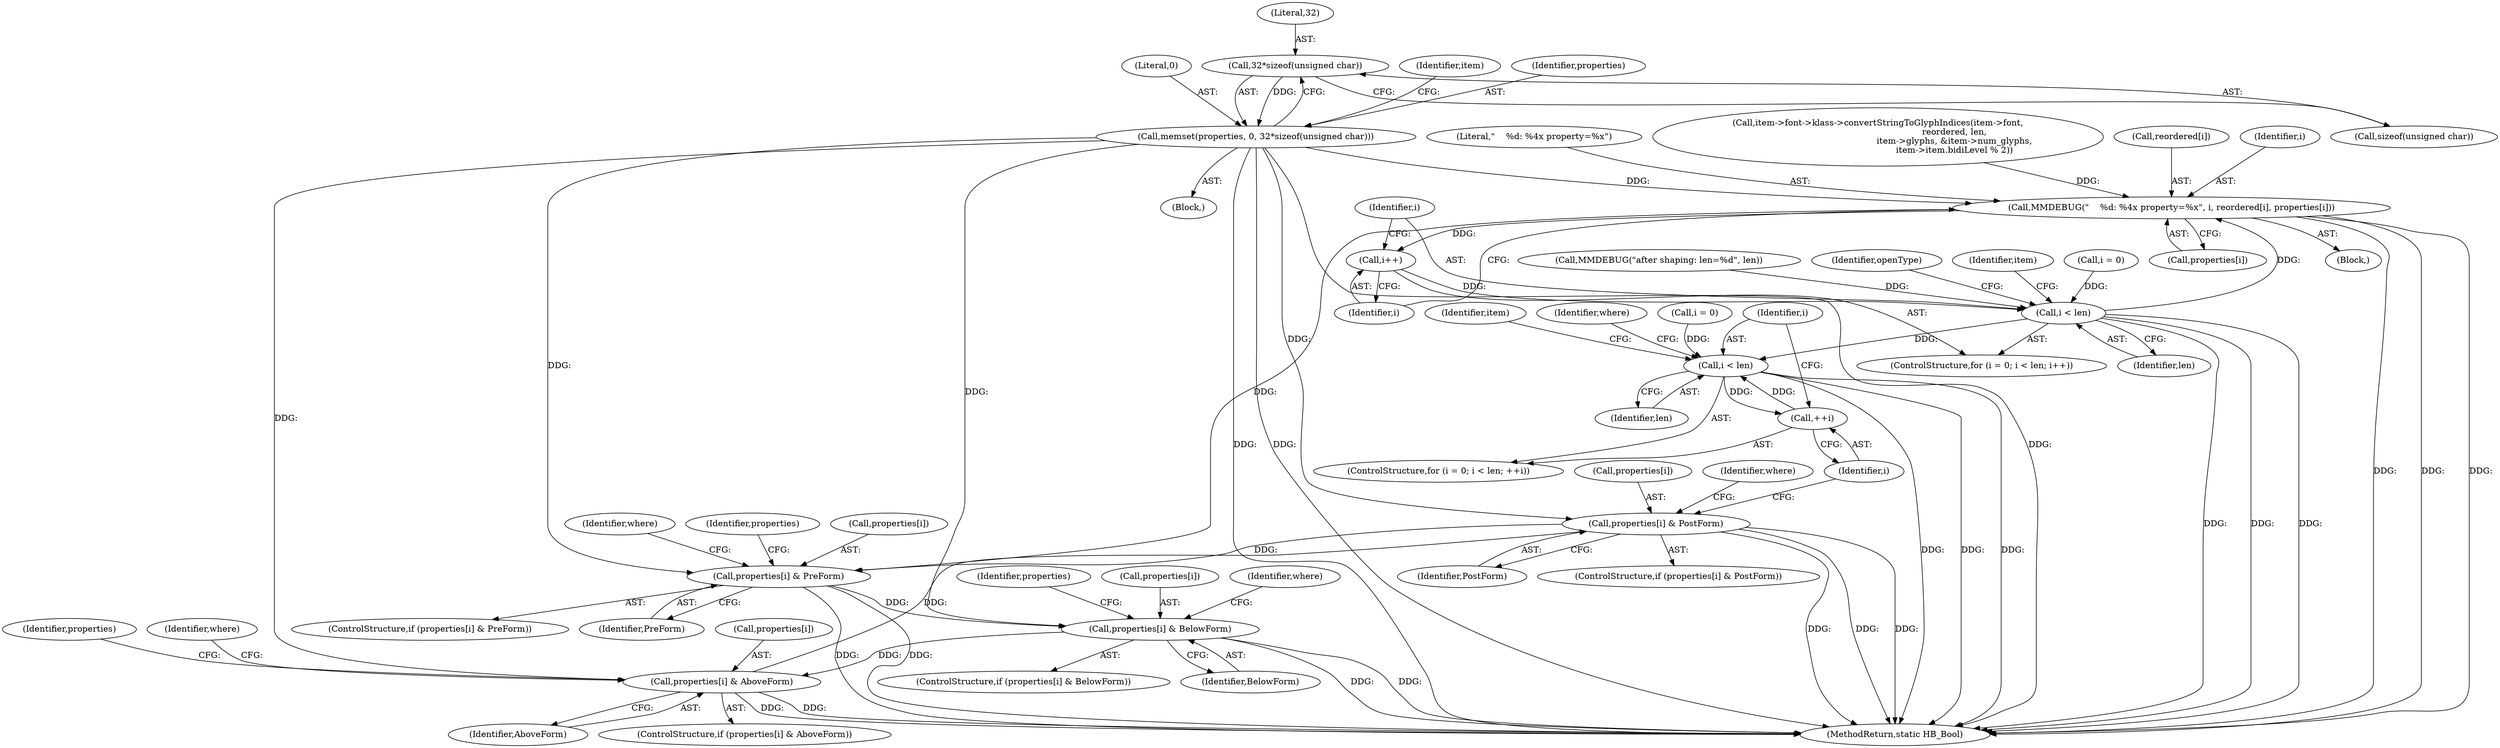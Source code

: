 digraph "0_Chrome_2953a669ec0a32a25c6250d34bf895ec0eb63d27@API" {
"1000172" [label="(Call,32*sizeof(unsigned char))"];
"1000169" [label="(Call,memset(properties, 0, 32*sizeof(unsigned char)))"];
"1000682" [label="(Call,MMDEBUG(\"    %d: %4x property=%x\", i, reordered[i], properties[i]))"];
"1000643" [label="(Call,i++)"];
"1000640" [label="(Call,i < len)"];
"1000699" [label="(Call,i < len)"];
"1000702" [label="(Call,++i)"];
"1000722" [label="(Call,properties[i] & PreForm)"];
"1000733" [label="(Call,properties[i] & BelowForm)"];
"1000744" [label="(Call,properties[i] & AboveForm)"];
"1000755" [label="(Call,properties[i] & PostForm)"];
"1000726" [label="(Identifier,PreForm)"];
"1000611" [label="(Call,item->font->klass->convertStringToGlyphIndices(item->font,\n                                                        reordered, len,\n                                                        item->glyphs, &item->num_glyphs,\n                                                        item->item.bidiLevel % 2))"];
"1000762" [label="(Identifier,where)"];
"1000642" [label="(Identifier,len)"];
"1000695" [label="(ControlStructure,for (i = 0; i < len; ++i))"];
"1000180" [label="(Identifier,item)"];
"1000170" [label="(Identifier,properties)"];
"1000636" [label="(ControlStructure,for (i = 0; i < len; i++))"];
"1000682" [label="(Call,MMDEBUG(\"    %d: %4x property=%x\", i, reordered[i], properties[i]))"];
"1000707" [label="(Identifier,where)"];
"1000174" [label="(Call,sizeof(unsigned char))"];
"1000688" [label="(Call,properties[i])"];
"1000650" [label="(Identifier,item)"];
"1000637" [label="(Call,i = 0)"];
"1000729" [label="(Identifier,where)"];
"1000696" [label="(Call,i = 0)"];
"1000740" [label="(Identifier,where)"];
"1000644" [label="(Identifier,i)"];
"1000640" [label="(Call,i < len)"];
"1000641" [label="(Identifier,i)"];
"1000744" [label="(Call,properties[i] & AboveForm)"];
"1000755" [label="(Call,properties[i] & PostForm)"];
"1000113" [label="(Block,)"];
"1000633" [label="(Call,MMDEBUG(\"after shaping: len=%d\", len))"];
"1000759" [label="(Identifier,PostForm)"];
"1000685" [label="(Call,reordered[i])"];
"1000169" [label="(Call,memset(properties, 0, 32*sizeof(unsigned char)))"];
"1000757" [label="(Identifier,properties)"];
"1000701" [label="(Identifier,len)"];
"1000702" [label="(Call,++i)"];
"1000732" [label="(ControlStructure,if (properties[i] & BelowForm))"];
"1000737" [label="(Identifier,BelowForm)"];
"1000700" [label="(Identifier,i)"];
"1000793" [label="(MethodReturn,static HB_Bool)"];
"1000643" [label="(Call,i++)"];
"1000754" [label="(ControlStructure,if (properties[i] & PostForm))"];
"1000684" [label="(Identifier,i)"];
"1000172" [label="(Call,32*sizeof(unsigned char))"];
"1000683" [label="(Literal,\"    %d: %4x property=%x\")"];
"1000746" [label="(Identifier,properties)"];
"1000751" [label="(Identifier,where)"];
"1000748" [label="(Identifier,AboveForm)"];
"1000171" [label="(Literal,0)"];
"1000173" [label="(Literal,32)"];
"1000734" [label="(Call,properties[i])"];
"1000722" [label="(Call,properties[i] & PreForm)"];
"1000735" [label="(Identifier,properties)"];
"1000723" [label="(Call,properties[i])"];
"1000692" [label="(Identifier,openType)"];
"1000699" [label="(Call,i < len)"];
"1000703" [label="(Identifier,i)"];
"1000756" [label="(Call,properties[i])"];
"1000645" [label="(Block,)"];
"1000721" [label="(ControlStructure,if (properties[i] & PreForm))"];
"1000745" [label="(Call,properties[i])"];
"1000766" [label="(Identifier,item)"];
"1000743" [label="(ControlStructure,if (properties[i] & AboveForm))"];
"1000733" [label="(Call,properties[i] & BelowForm)"];
"1000172" -> "1000169"  [label="AST: "];
"1000172" -> "1000174"  [label="CFG: "];
"1000173" -> "1000172"  [label="AST: "];
"1000174" -> "1000172"  [label="AST: "];
"1000169" -> "1000172"  [label="CFG: "];
"1000172" -> "1000169"  [label="DDG: "];
"1000169" -> "1000113"  [label="AST: "];
"1000170" -> "1000169"  [label="AST: "];
"1000171" -> "1000169"  [label="AST: "];
"1000180" -> "1000169"  [label="CFG: "];
"1000169" -> "1000793"  [label="DDG: "];
"1000169" -> "1000793"  [label="DDG: "];
"1000169" -> "1000793"  [label="DDG: "];
"1000169" -> "1000682"  [label="DDG: "];
"1000169" -> "1000722"  [label="DDG: "];
"1000169" -> "1000733"  [label="DDG: "];
"1000169" -> "1000744"  [label="DDG: "];
"1000169" -> "1000755"  [label="DDG: "];
"1000682" -> "1000645"  [label="AST: "];
"1000682" -> "1000688"  [label="CFG: "];
"1000683" -> "1000682"  [label="AST: "];
"1000684" -> "1000682"  [label="AST: "];
"1000685" -> "1000682"  [label="AST: "];
"1000688" -> "1000682"  [label="AST: "];
"1000644" -> "1000682"  [label="CFG: "];
"1000682" -> "1000793"  [label="DDG: "];
"1000682" -> "1000793"  [label="DDG: "];
"1000682" -> "1000793"  [label="DDG: "];
"1000682" -> "1000643"  [label="DDG: "];
"1000640" -> "1000682"  [label="DDG: "];
"1000611" -> "1000682"  [label="DDG: "];
"1000682" -> "1000722"  [label="DDG: "];
"1000643" -> "1000636"  [label="AST: "];
"1000643" -> "1000644"  [label="CFG: "];
"1000644" -> "1000643"  [label="AST: "];
"1000641" -> "1000643"  [label="CFG: "];
"1000643" -> "1000640"  [label="DDG: "];
"1000640" -> "1000636"  [label="AST: "];
"1000640" -> "1000642"  [label="CFG: "];
"1000641" -> "1000640"  [label="AST: "];
"1000642" -> "1000640"  [label="AST: "];
"1000650" -> "1000640"  [label="CFG: "];
"1000692" -> "1000640"  [label="CFG: "];
"1000640" -> "1000793"  [label="DDG: "];
"1000640" -> "1000793"  [label="DDG: "];
"1000640" -> "1000793"  [label="DDG: "];
"1000637" -> "1000640"  [label="DDG: "];
"1000633" -> "1000640"  [label="DDG: "];
"1000640" -> "1000699"  [label="DDG: "];
"1000699" -> "1000695"  [label="AST: "];
"1000699" -> "1000701"  [label="CFG: "];
"1000700" -> "1000699"  [label="AST: "];
"1000701" -> "1000699"  [label="AST: "];
"1000707" -> "1000699"  [label="CFG: "];
"1000766" -> "1000699"  [label="CFG: "];
"1000699" -> "1000793"  [label="DDG: "];
"1000699" -> "1000793"  [label="DDG: "];
"1000699" -> "1000793"  [label="DDG: "];
"1000696" -> "1000699"  [label="DDG: "];
"1000702" -> "1000699"  [label="DDG: "];
"1000699" -> "1000702"  [label="DDG: "];
"1000702" -> "1000695"  [label="AST: "];
"1000702" -> "1000703"  [label="CFG: "];
"1000703" -> "1000702"  [label="AST: "];
"1000700" -> "1000702"  [label="CFG: "];
"1000722" -> "1000721"  [label="AST: "];
"1000722" -> "1000726"  [label="CFG: "];
"1000723" -> "1000722"  [label="AST: "];
"1000726" -> "1000722"  [label="AST: "];
"1000729" -> "1000722"  [label="CFG: "];
"1000735" -> "1000722"  [label="CFG: "];
"1000722" -> "1000793"  [label="DDG: "];
"1000722" -> "1000793"  [label="DDG: "];
"1000755" -> "1000722"  [label="DDG: "];
"1000722" -> "1000733"  [label="DDG: "];
"1000733" -> "1000732"  [label="AST: "];
"1000733" -> "1000737"  [label="CFG: "];
"1000734" -> "1000733"  [label="AST: "];
"1000737" -> "1000733"  [label="AST: "];
"1000740" -> "1000733"  [label="CFG: "];
"1000746" -> "1000733"  [label="CFG: "];
"1000733" -> "1000793"  [label="DDG: "];
"1000733" -> "1000793"  [label="DDG: "];
"1000733" -> "1000744"  [label="DDG: "];
"1000744" -> "1000743"  [label="AST: "];
"1000744" -> "1000748"  [label="CFG: "];
"1000745" -> "1000744"  [label="AST: "];
"1000748" -> "1000744"  [label="AST: "];
"1000751" -> "1000744"  [label="CFG: "];
"1000757" -> "1000744"  [label="CFG: "];
"1000744" -> "1000793"  [label="DDG: "];
"1000744" -> "1000793"  [label="DDG: "];
"1000744" -> "1000755"  [label="DDG: "];
"1000755" -> "1000754"  [label="AST: "];
"1000755" -> "1000759"  [label="CFG: "];
"1000756" -> "1000755"  [label="AST: "];
"1000759" -> "1000755"  [label="AST: "];
"1000762" -> "1000755"  [label="CFG: "];
"1000703" -> "1000755"  [label="CFG: "];
"1000755" -> "1000793"  [label="DDG: "];
"1000755" -> "1000793"  [label="DDG: "];
"1000755" -> "1000793"  [label="DDG: "];
}
